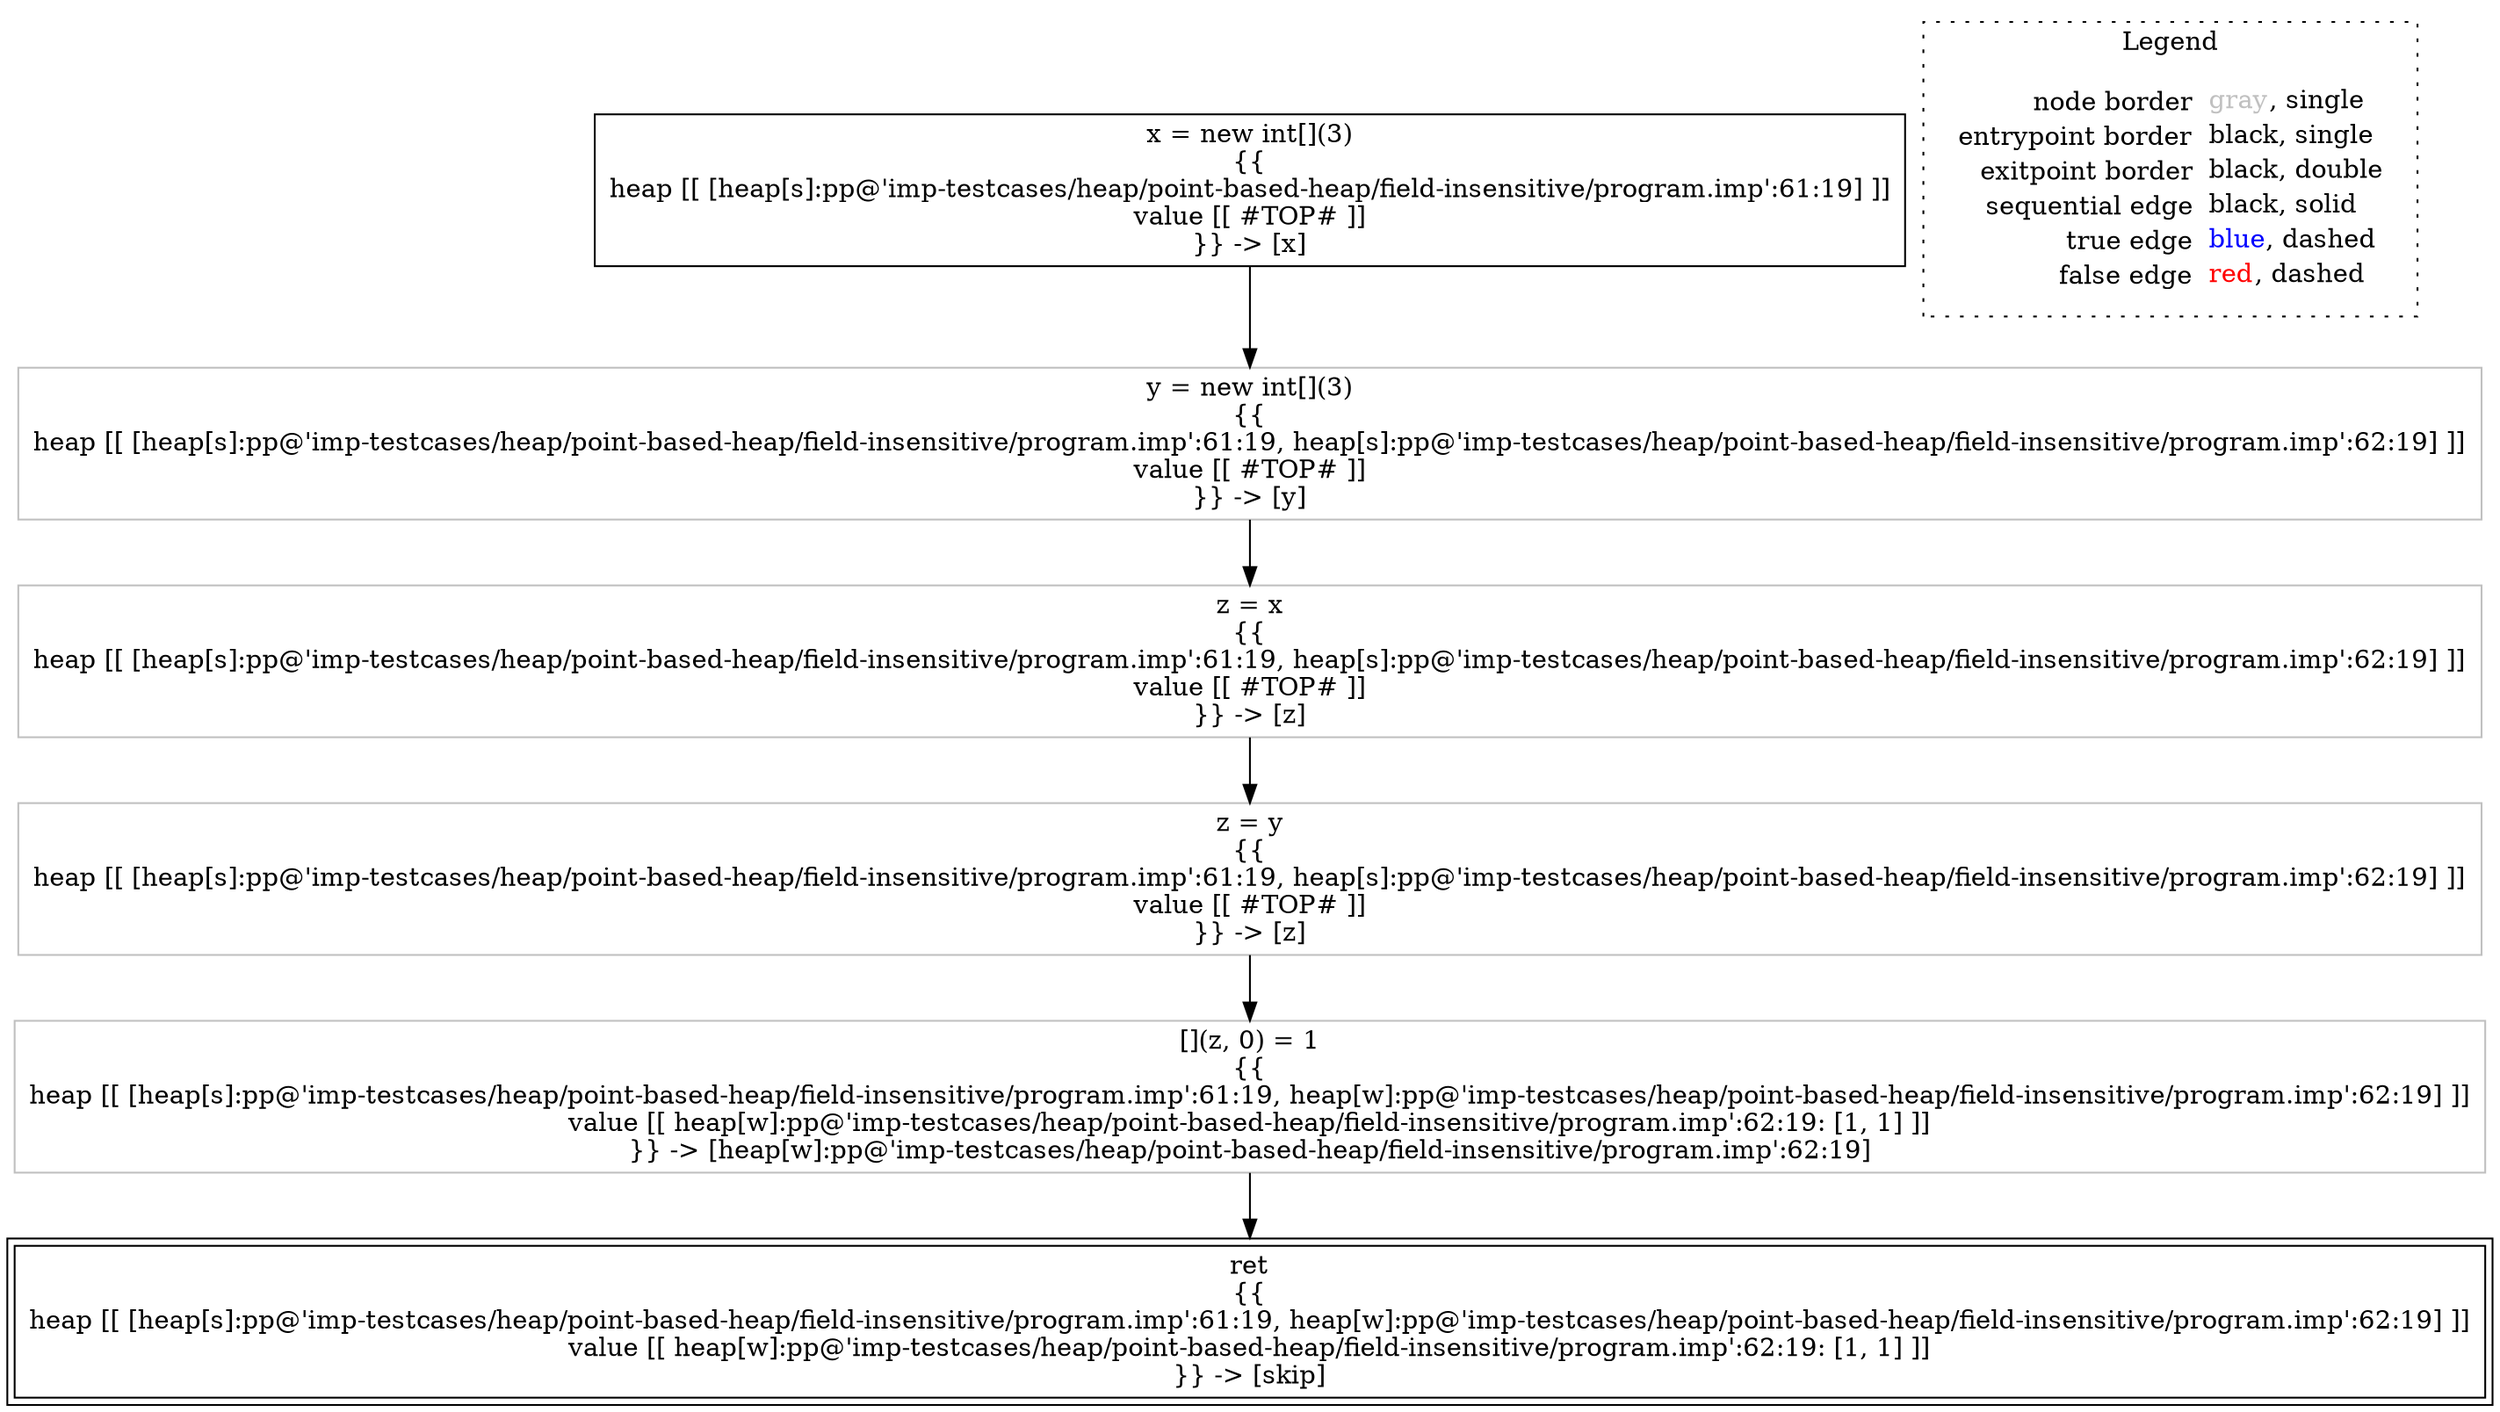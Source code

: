 digraph {
	"node0" [shape="rect",color="black",label=<x = new int[](3)<BR/>{{<BR/>heap [[ [heap[s]:pp@'imp-testcases/heap/point-based-heap/field-insensitive/program.imp':61:19] ]]<BR/>value [[ #TOP# ]]<BR/>}} -&gt; [x]>];
	"node1" [shape="rect",color="gray",label=<z = y<BR/>{{<BR/>heap [[ [heap[s]:pp@'imp-testcases/heap/point-based-heap/field-insensitive/program.imp':61:19, heap[s]:pp@'imp-testcases/heap/point-based-heap/field-insensitive/program.imp':62:19] ]]<BR/>value [[ #TOP# ]]<BR/>}} -&gt; [z]>];
	"node2" [shape="rect",color="gray",label=<[](z, 0) = 1<BR/>{{<BR/>heap [[ [heap[s]:pp@'imp-testcases/heap/point-based-heap/field-insensitive/program.imp':61:19, heap[w]:pp@'imp-testcases/heap/point-based-heap/field-insensitive/program.imp':62:19] ]]<BR/>value [[ heap[w]:pp@'imp-testcases/heap/point-based-heap/field-insensitive/program.imp':62:19: [1, 1] ]]<BR/>}} -&gt; [heap[w]:pp@'imp-testcases/heap/point-based-heap/field-insensitive/program.imp':62:19]>];
	"node3" [shape="rect",color="black",peripheries="2",label=<ret<BR/>{{<BR/>heap [[ [heap[s]:pp@'imp-testcases/heap/point-based-heap/field-insensitive/program.imp':61:19, heap[w]:pp@'imp-testcases/heap/point-based-heap/field-insensitive/program.imp':62:19] ]]<BR/>value [[ heap[w]:pp@'imp-testcases/heap/point-based-heap/field-insensitive/program.imp':62:19: [1, 1] ]]<BR/>}} -&gt; [skip]>];
	"node4" [shape="rect",color="gray",label=<y = new int[](3)<BR/>{{<BR/>heap [[ [heap[s]:pp@'imp-testcases/heap/point-based-heap/field-insensitive/program.imp':61:19, heap[s]:pp@'imp-testcases/heap/point-based-heap/field-insensitive/program.imp':62:19] ]]<BR/>value [[ #TOP# ]]<BR/>}} -&gt; [y]>];
	"node5" [shape="rect",color="gray",label=<z = x<BR/>{{<BR/>heap [[ [heap[s]:pp@'imp-testcases/heap/point-based-heap/field-insensitive/program.imp':61:19, heap[s]:pp@'imp-testcases/heap/point-based-heap/field-insensitive/program.imp':62:19] ]]<BR/>value [[ #TOP# ]]<BR/>}} -&gt; [z]>];
	"node1" -> "node2" [color="black"];
	"node2" -> "node3" [color="black"];
	"node4" -> "node5" [color="black"];
	"node5" -> "node1" [color="black"];
	"node0" -> "node4" [color="black"];
subgraph cluster_legend {
	label="Legend";
	style=dotted;
	node [shape=plaintext];
	"legend" [label=<<table border="0" cellpadding="2" cellspacing="0" cellborder="0"><tr><td align="right">node border&nbsp;</td><td align="left"><font color="gray">gray</font>, single</td></tr><tr><td align="right">entrypoint border&nbsp;</td><td align="left"><font color="black">black</font>, single</td></tr><tr><td align="right">exitpoint border&nbsp;</td><td align="left"><font color="black">black</font>, double</td></tr><tr><td align="right">sequential edge&nbsp;</td><td align="left"><font color="black">black</font>, solid</td></tr><tr><td align="right">true edge&nbsp;</td><td align="left"><font color="blue">blue</font>, dashed</td></tr><tr><td align="right">false edge&nbsp;</td><td align="left"><font color="red">red</font>, dashed</td></tr></table>>];
}

}

